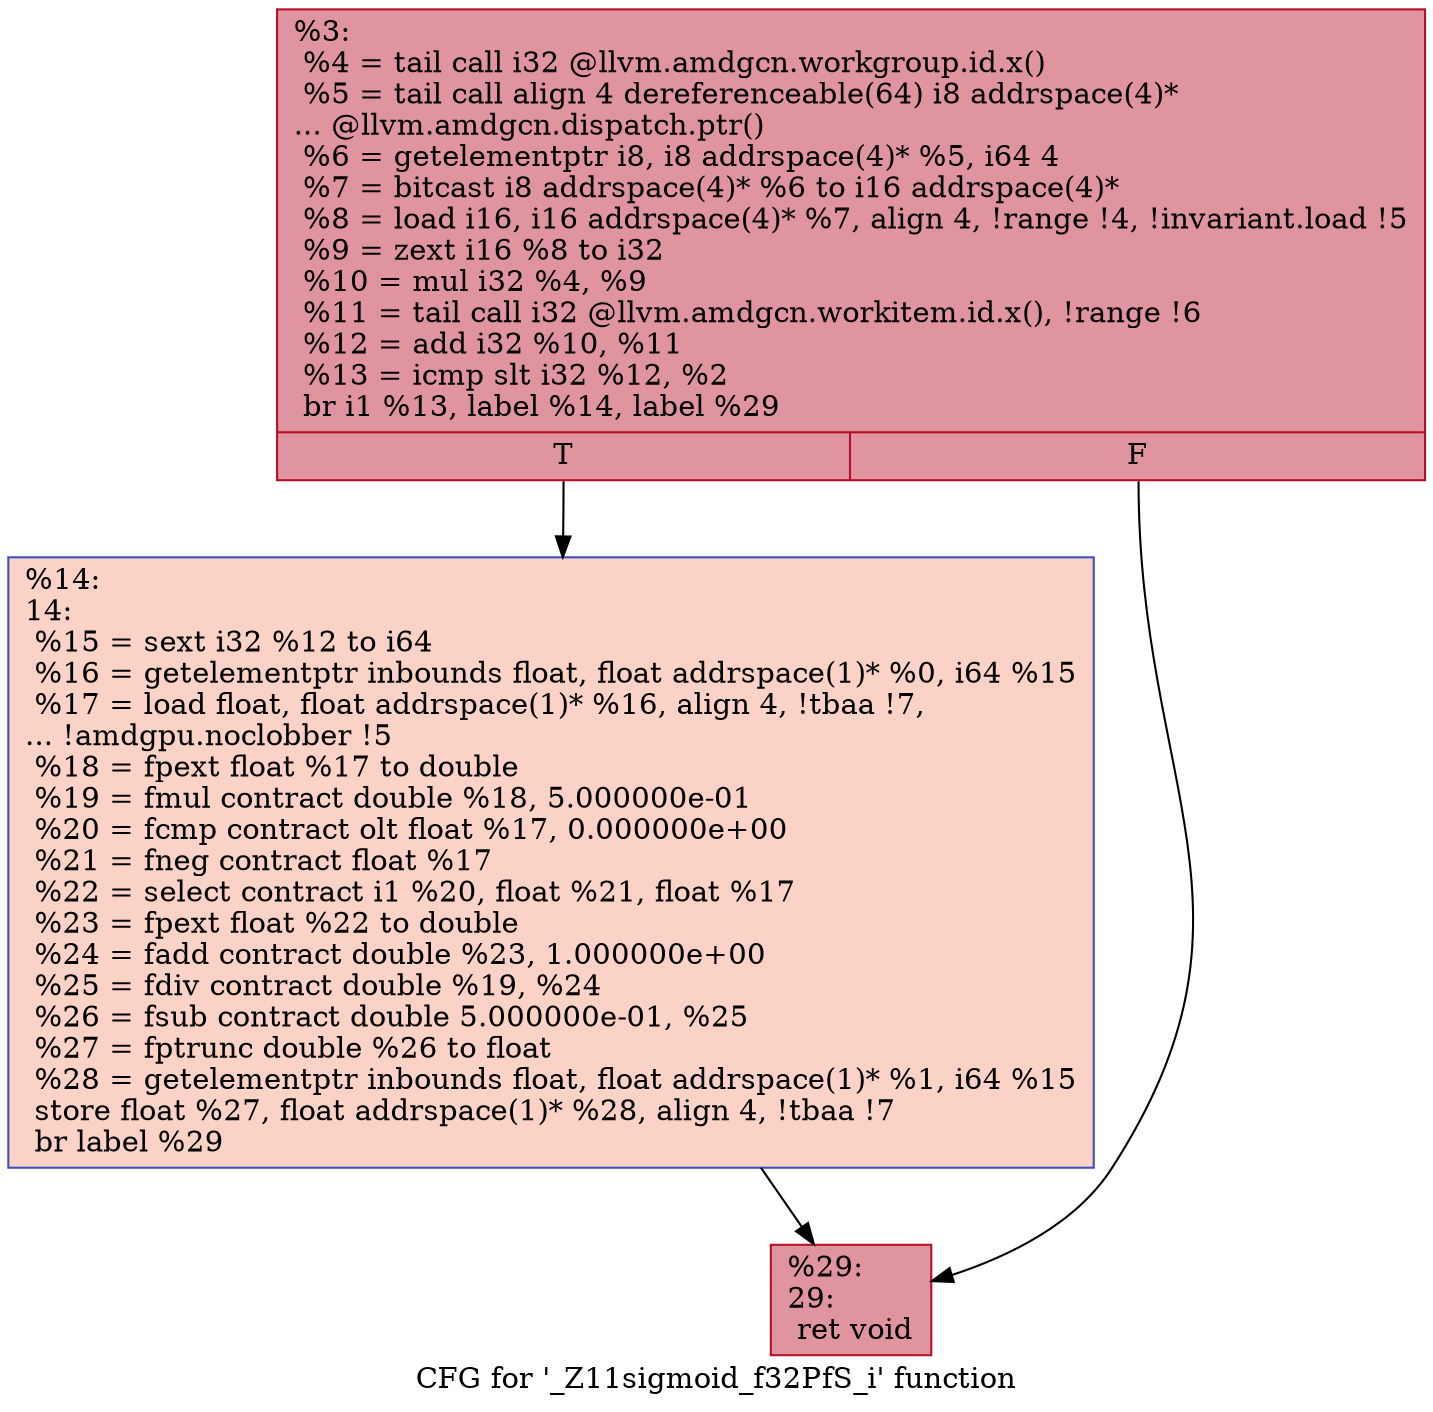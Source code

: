 digraph "CFG for '_Z11sigmoid_f32PfS_i' function" {
	label="CFG for '_Z11sigmoid_f32PfS_i' function";

	Node0x57b3190 [shape=record,color="#b70d28ff", style=filled, fillcolor="#b70d2870",label="{%3:\l  %4 = tail call i32 @llvm.amdgcn.workgroup.id.x()\l  %5 = tail call align 4 dereferenceable(64) i8 addrspace(4)*\l... @llvm.amdgcn.dispatch.ptr()\l  %6 = getelementptr i8, i8 addrspace(4)* %5, i64 4\l  %7 = bitcast i8 addrspace(4)* %6 to i16 addrspace(4)*\l  %8 = load i16, i16 addrspace(4)* %7, align 4, !range !4, !invariant.load !5\l  %9 = zext i16 %8 to i32\l  %10 = mul i32 %4, %9\l  %11 = tail call i32 @llvm.amdgcn.workitem.id.x(), !range !6\l  %12 = add i32 %10, %11\l  %13 = icmp slt i32 %12, %2\l  br i1 %13, label %14, label %29\l|{<s0>T|<s1>F}}"];
	Node0x57b3190:s0 -> Node0x57b5090;
	Node0x57b3190:s1 -> Node0x57b5120;
	Node0x57b5090 [shape=record,color="#3d50c3ff", style=filled, fillcolor="#f59c7d70",label="{%14:\l14:                                               \l  %15 = sext i32 %12 to i64\l  %16 = getelementptr inbounds float, float addrspace(1)* %0, i64 %15\l  %17 = load float, float addrspace(1)* %16, align 4, !tbaa !7,\l... !amdgpu.noclobber !5\l  %18 = fpext float %17 to double\l  %19 = fmul contract double %18, 5.000000e-01\l  %20 = fcmp contract olt float %17, 0.000000e+00\l  %21 = fneg contract float %17\l  %22 = select contract i1 %20, float %21, float %17\l  %23 = fpext float %22 to double\l  %24 = fadd contract double %23, 1.000000e+00\l  %25 = fdiv contract double %19, %24\l  %26 = fsub contract double 5.000000e-01, %25\l  %27 = fptrunc double %26 to float\l  %28 = getelementptr inbounds float, float addrspace(1)* %1, i64 %15\l  store float %27, float addrspace(1)* %28, align 4, !tbaa !7\l  br label %29\l}"];
	Node0x57b5090 -> Node0x57b5120;
	Node0x57b5120 [shape=record,color="#b70d28ff", style=filled, fillcolor="#b70d2870",label="{%29:\l29:                                               \l  ret void\l}"];
}
